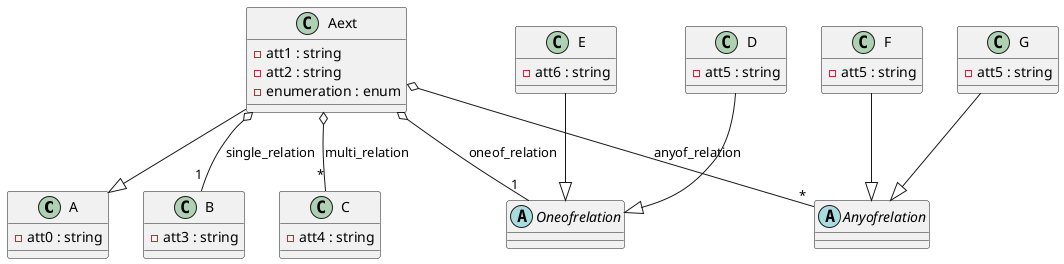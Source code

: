 @startuml
class A {
    -att0 : string
}
class Aext {
    -att1 : string
    -att2 : string
    -enumeration : enum
}
class B {
    -att3 : string
}
class C {
    -att4 : string
}
class D {
    -att5 : string
}
class E {
    -att6 : string
}
class F {
    -att5 : string
}
class G {
    -att5 : string
}
abstract class Oneofrelation {
}
abstract class Anyofrelation {
}
Aext o-- "1" B : single_relation
Aext o-- "*" C : multi_relation
Aext o-- "1" Oneofrelation : oneof_relation
D --|> Oneofrelation
E --|> Oneofrelation
Aext o-- "*" Anyofrelation : anyof_relation
F --|> Anyofrelation
G --|> Anyofrelation
Aext --|> A

@enduml